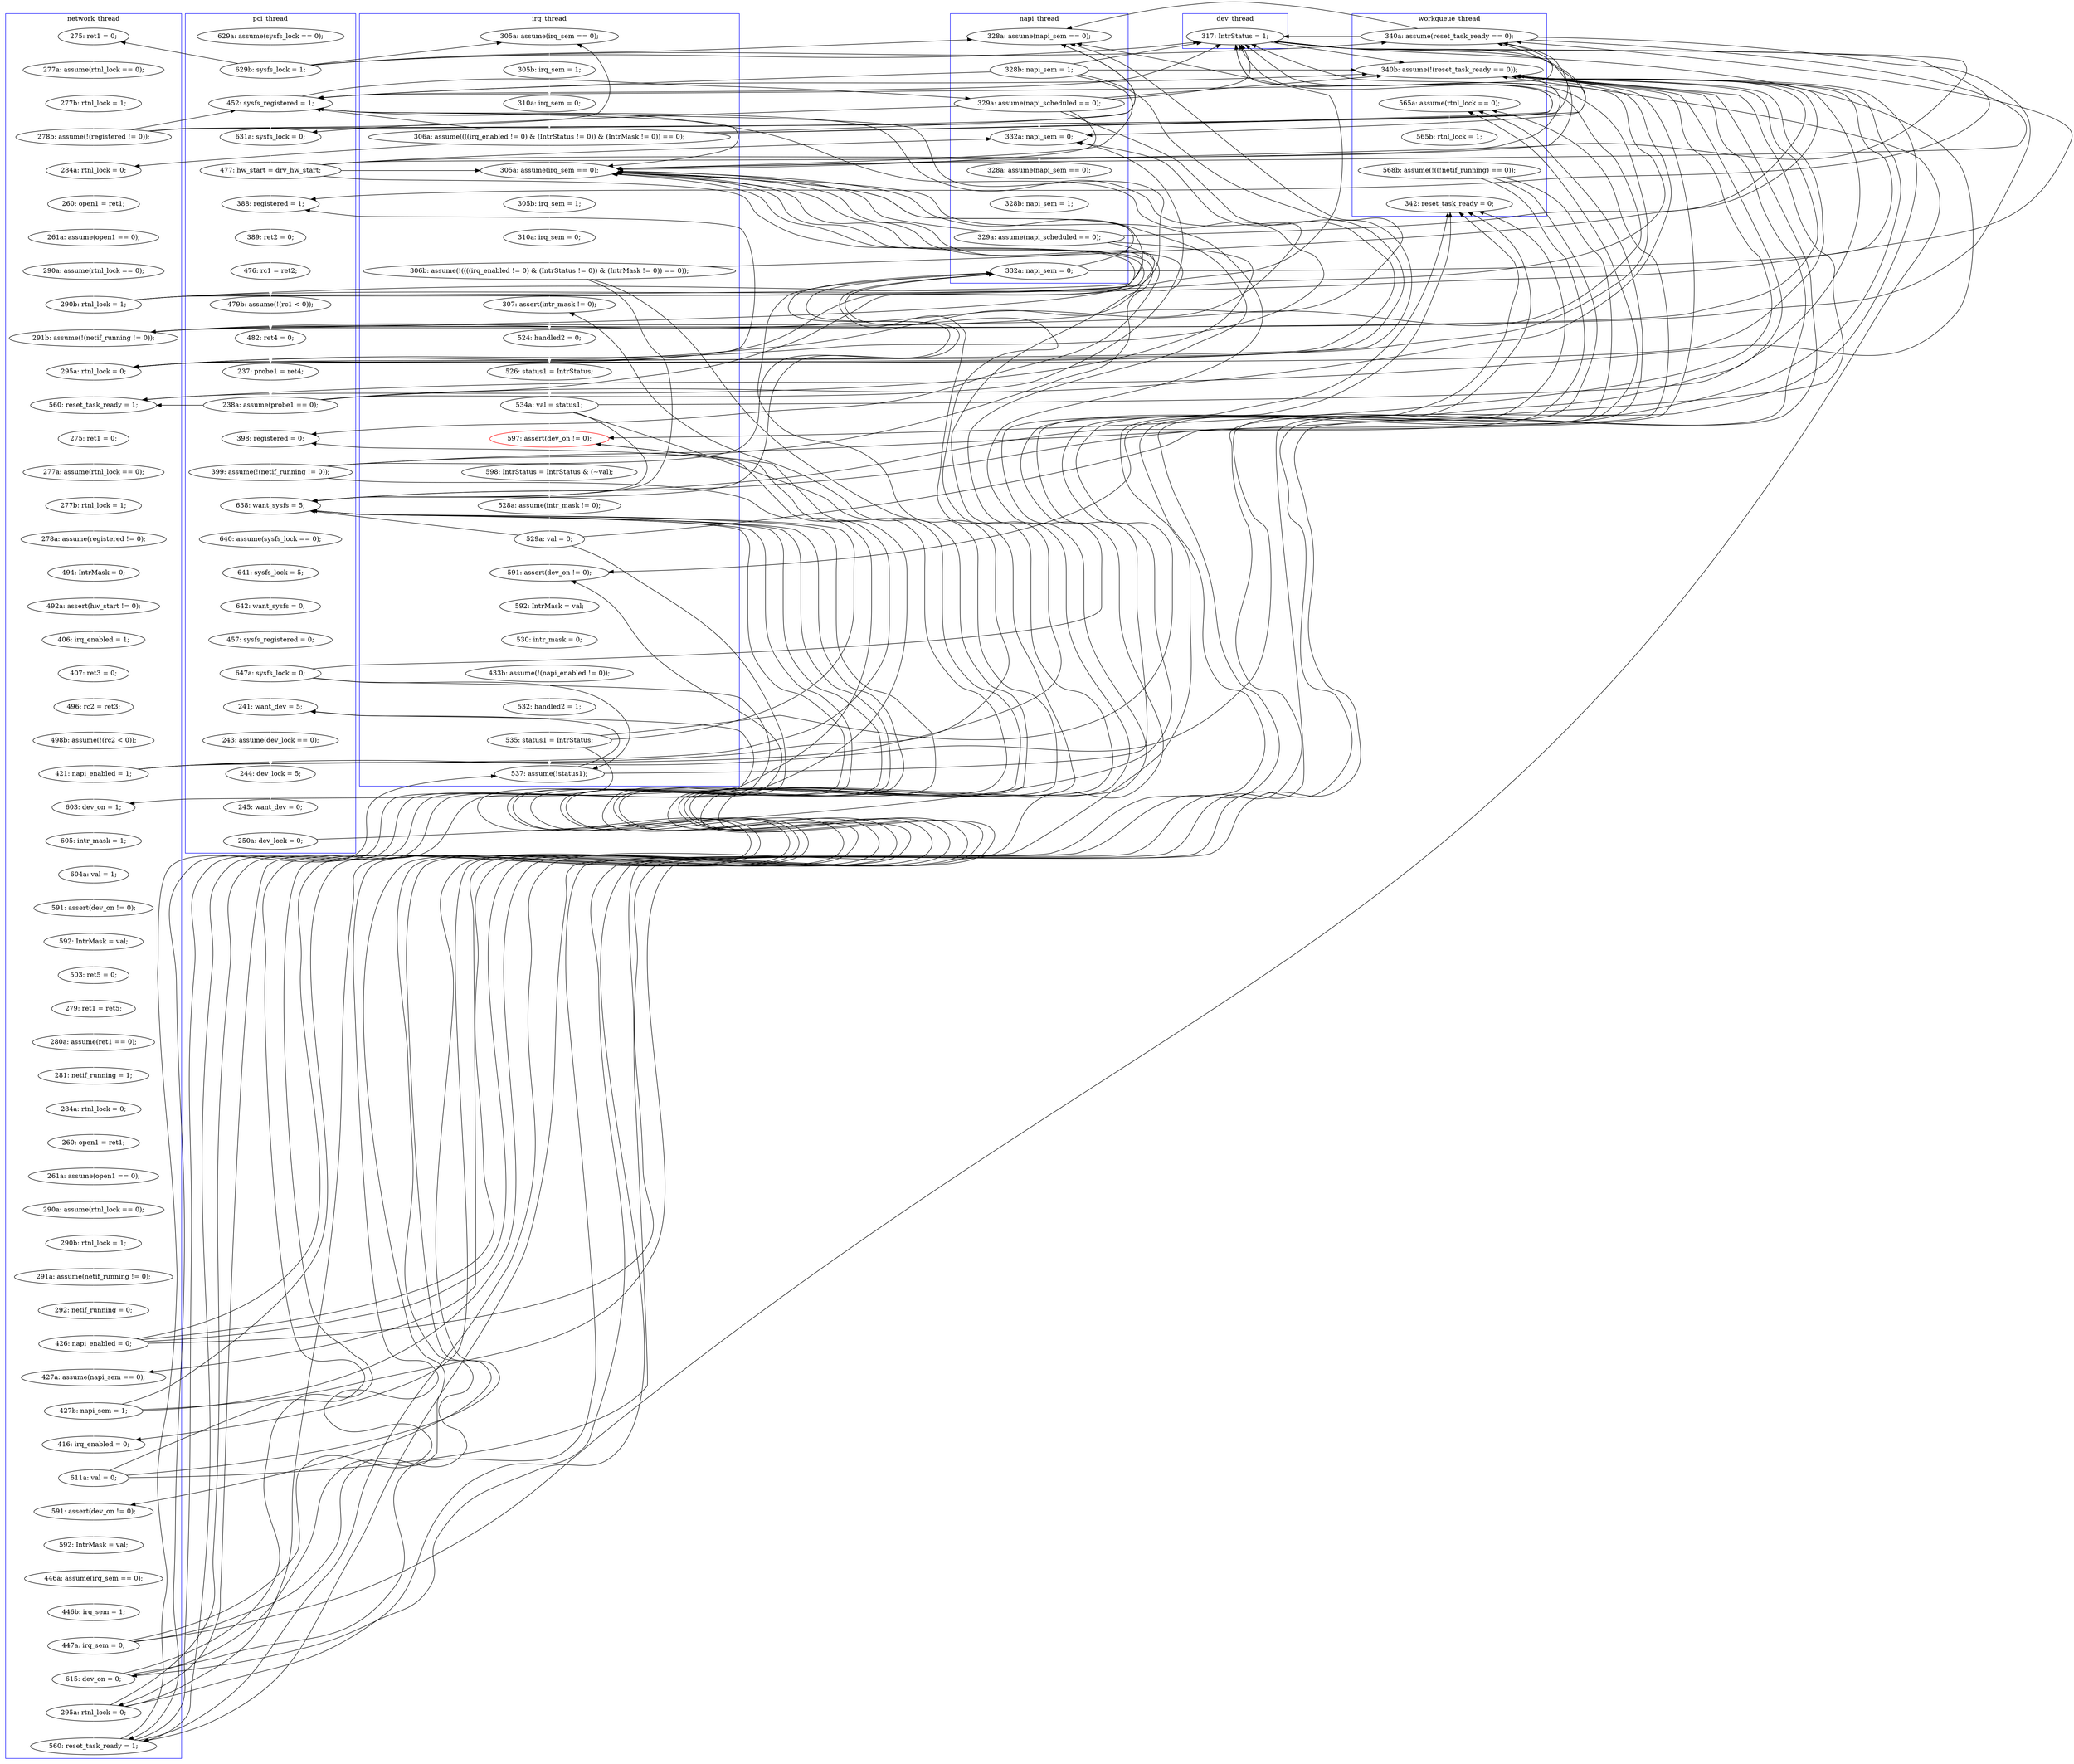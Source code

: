 digraph Counterexample {
	244 -> 261 [color = black, style = solid, constraint = false]
	109 -> 153 [color = white, style = solid]
	242 -> 244 [color = white, style = solid]
	109 -> 225 [color = black, style = solid, constraint = false]
	58 -> 71 [color = black, style = solid, constraint = false]
	45 -> 79 [color = black, style = solid, constraint = false]
	77 -> 195 [color = black, style = solid, constraint = false]
	269 -> 270 [color = white, style = solid]
	151 -> 195 [color = black, style = solid, constraint = false]
	200 -> 204 [color = white, style = solid]
	112 -> 113 [color = white, style = solid]
	153 -> 155 [color = white, style = solid]
	30 -> 31 [color = white, style = solid]
	225 -> 228 [color = black, style = solid, constraint = false]
	56 -> 58 [color = white, style = solid]
	74 -> 92 [color = white, style = solid]
	115 -> 153 [color = black, style = solid, constraint = false]
	170 -> 171 [color = white, style = solid]
	226 -> 228 [color = black, style = solid, constraint = false]
	199 -> 225 [color = black, style = solid, constraint = false]
	71 -> 76 [color = black, style = solid, constraint = false]
	179 -> 181 [color = white, style = solid]
	77 -> 80 [color = white, style = solid]
	244 -> 301 [color = white, style = solid]
	69 -> 79 [color = black, style = solid, constraint = false]
	80 -> 225 [color = black, style = solid, constraint = false]
	155 -> 157 [color = black, style = solid, constraint = false]
	214 -> 215 [color = black, style = solid, constraint = false]
	199 -> 261 [color = black, style = solid, constraint = false]
	69 -> 95 [color = black, style = solid, constraint = false]
	79 -> 195 [color = black, style = solid, constraint = false]
	188 -> 189 [color = black, style = solid, constraint = false]
	77 -> 95 [color = black, style = solid, constraint = false]
	92 -> 110 [color = black, style = solid, constraint = false]
	275 -> 276 [color = black, style = solid, constraint = false]
	41 -> 45 [color = white, style = solid]
	187 -> 261 [color = black, style = solid, constraint = false]
	74 -> 195 [color = black, style = solid, constraint = false]
	169 -> 170 [color = white, style = solid]
	190 -> 195 [color = black, style = solid, constraint = false]
	69 -> 76 [color = black, style = solid, constraint = false]
	101 -> 104 [color = white, style = solid]
	188 -> 261 [color = black, style = solid, constraint = false]
	275 -> 282 [color = black, style = solid, constraint = false]
	276 -> 282 [color = black, style = solid, constraint = false]
	268 -> 269 [color = white, style = solid]
	84 -> 195 [color = black, style = solid, constraint = false]
	45 -> 54 [color = black, style = solid, constraint = false]
	236 -> 276 [color = white, style = solid]
	276 -> 287 [color = black, style = solid, constraint = false]
	77 -> 225 [color = black, style = solid, constraint = false]
	235 -> 261 [color = black, style = solid, constraint = false]
	45 -> 95 [color = black, style = solid, constraint = false]
	292 -> 293 [color = white, style = solid]
	31 -> 54 [color = black, style = solid, constraint = false]
	187 -> 225 [color = black, style = solid, constraint = false]
	214 -> 261 [color = black, style = solid, constraint = false]
	155 -> 195 [color = black, style = solid, constraint = false]
	31 -> 71 [color = black, style = solid, constraint = false]
	80 -> 82 [color = black, style = solid, constraint = false]
	105 -> 106 [color = white, style = solid]
	115 -> 122 [color = black, style = solid, constraint = false]
	113 -> 115 [color = white, style = solid]
	151 -> 157 [color = white, style = solid]
	165 -> 166 [color = white, style = solid]
	235 -> 236 [color = black, style = solid, constraint = false]
	276 -> 301 [color = black, style = solid, constraint = false]
	92 -> 99 [color = black, style = solid, constraint = false]
	64 -> 68 [color = white, style = solid]
	128 -> 129 [color = white, style = solid]
	115 -> 225 [color = black, style = solid, constraint = false]
	79 -> 95 [color = black, style = solid, constraint = false]
	151 -> 153 [color = black, style = solid, constraint = false]
	206 -> 211 [color = white, style = solid]
	138 -> 143 [color = white, style = solid]
	132 -> 137 [color = white, style = solid]
	178 -> 179 [color = white, style = solid]
	95 -> 195 [color = black, style = solid, constraint = false]
	92 -> 195 [color = black, style = solid, constraint = false]
	190 -> 261 [color = black, style = solid, constraint = false]
	144 -> 145 [color = white, style = solid]
	226 -> 241 [color = black, style = solid, constraint = false]
	45 -> 60 [color = white, style = solid]
	69 -> 71 [color = black, style = solid, constraint = false]
	79 -> 80 [color = black, style = solid, constraint = false]
	45 -> 76 [color = black, style = solid, constraint = false]
	195 -> 196 [color = white, style = solid]
	235 -> 247 [color = white, style = solid]
	155 -> 225 [color = black, style = solid, constraint = false]
	84 -> 95 [color = black, style = solid, constraint = false]
	229 -> 234 [color = white, style = solid]
	80 -> 195 [color = black, style = solid, constraint = false]
	143 -> 144 [color = white, style = solid]
	54 -> 55 [color = white, style = solid]
	71 -> 195 [color = black, style = solid, constraint = false]
	216 -> 221 [color = white, style = solid]
	158 -> 159 [color = white, style = solid]
	77 -> 92 [color = black, style = solid, constraint = false]
	204 -> 225 [color = black, style = solid, constraint = false]
	137 -> 138 [color = white, style = solid]
	225 -> 241 [color = white, style = solid]
	223 -> 261 [color = black, style = solid, constraint = false]
	115 -> 195 [color = black, style = solid, constraint = false]
	155 -> 188 [color = black, style = solid, constraint = false]
	80 -> 95 [color = black, style = solid, constraint = false]
	84 -> 225 [color = black, style = solid, constraint = false]
	122 -> 128 [color = white, style = solid]
	282 -> 287 [color = black, style = solid, constraint = false]
	175 -> 178 [color = white, style = solid]
	71 -> 79 [color = black, style = solid, constraint = false]
	223 -> 226 [color = white, style = solid]
	129 -> 130 [color = white, style = solid]
	189 -> 190 [color = white, style = solid]
	223 -> 228 [color = black, style = solid, constraint = false]
	236 -> 261 [color = black, style = solid, constraint = false]
	79 -> 225 [color = black, style = solid, constraint = false]
	58 -> 60 [color = black, style = solid, constraint = false]
	212 -> 214 [color = white, style = solid]
	241 -> 242 [color = white, style = solid]
	74 -> 95 [color = black, style = solid, constraint = false]
	187 -> 195 [color = black, style = solid, constraint = false]
	261 -> 268 [color = white, style = solid]
	204 -> 215 [color = white, style = solid]
	294 -> 301 [color = black, style = solid, constraint = false]
	31 -> 38 [color = black, style = solid, constraint = false]
	151 -> 225 [color = black, style = solid, constraint = false]
	155 -> 261 [color = white, style = solid]
	74 -> 76 [color = black, style = solid, constraint = false]
	157 -> 158 [color = white, style = solid]
	99 -> 100 [color = white, style = solid]
	71 -> 225 [color = white, style = solid]
	199 -> 200 [color = black, style = solid, constraint = false]
	109 -> 110 [color = black, style = solid, constraint = false]
	58 -> 76 [color = black, style = solid, constraint = false]
	95 -> 110 [color = black, style = solid, constraint = false]
	71 -> 95 [color = black, style = solid, constraint = false]
	282 -> 301 [color = black, style = solid, constraint = false]
	76 -> 77 [color = white, style = solid]
	214 -> 225 [color = black, style = solid, constraint = false]
	92 -> 95 [color = black, style = solid, constraint = false]
	247 -> 248 [color = white, style = solid]
	228 -> 229 [color = white, style = solid]
	68 -> 69 [color = white, style = solid]
	187 -> 188 [color = black, style = solid, constraint = false]
	110 -> 112 [color = white, style = solid]
	71 -> 74 [color = black, style = solid, constraint = false]
	222 -> 223 [color = white, style = solid]
	60 -> 61 [color = white, style = solid]
	199 -> 206 [color = white, style = solid]
	80 -> 110 [color = white, style = solid]
	257 -> 261 [color = black, style = solid, constraint = false]
	79 -> 82 [color = white, style = solid]
	236 -> 247 [color = black, style = solid, constraint = false]
	226 -> 261 [color = black, style = solid, constraint = false]
	79 -> 92 [color = black, style = solid, constraint = false]
	182 -> 187 [color = white, style = solid]
	161 -> 162 [color = white, style = solid]
	190 -> 225 [color = black, style = solid, constraint = false]
	254 -> 256 [color = white, style = solid]
	100 -> 101 [color = white, style = solid]
	256 -> 257 [color = white, style = solid]
	84 -> 110 [color = black, style = solid, constraint = false]
	31 -> 76 [color = black, style = solid, constraint = false]
	250 -> 254 [color = white, style = solid]
	31 -> 79 [color = white, style = solid]
	257 -> 276 [color = black, style = solid, constraint = false]
	190 -> 200 [color = white, style = solid]
	248 -> 250 [color = white, style = solid]
	287 -> 291 [color = white, style = solid]
	211 -> 212 [color = white, style = solid]
	225 -> 226 [color = black, style = solid, constraint = false]
	226 -> 236 [color = white, style = solid]
	223 -> 225 [color = black, style = solid, constraint = false]
	92 -> 225 [color = black, style = solid, constraint = false]
	273 -> 275 [color = white, style = solid]
	188 -> 195 [color = black, style = solid, constraint = false]
	77 -> 79 [color = black, style = solid, constraint = false]
	115 -> 188 [color = white, style = solid]
	69 -> 195 [color = black, style = solid, constraint = false]
	95 -> 225 [color = black, style = solid, constraint = false]
	58 -> 195 [color = white, style = solid]
	104 -> 105 [color = white, style = solid]
	215 -> 216 [color = white, style = solid]
	109 -> 122 [color = black, style = solid, constraint = false]
	74 -> 79 [color = black, style = solid, constraint = false]
	40 -> 41 [color = white, style = solid]
	80 -> 92 [color = black, style = solid, constraint = false]
	38 -> 40 [color = white, style = solid]
	61 -> 64 [color = white, style = solid]
	166 -> 169 [color = white, style = solid]
	151 -> 188 [color = black, style = solid, constraint = false]
	235 -> 241 [color = black, style = solid, constraint = false]
	109 -> 195 [color = black, style = solid, constraint = false]
	188 -> 225 [color = black, style = solid, constraint = false]
	204 -> 261 [color = black, style = solid, constraint = false]
	236 -> 241 [color = black, style = solid, constraint = false]
	291 -> 292 [color = white, style = solid]
	181 -> 182 [color = white, style = solid]
	293 -> 294 [color = white, style = solid]
	74 -> 225 [color = black, style = solid, constraint = false]
	148 -> 151 [color = white, style = solid]
	275 -> 301 [color = black, style = solid, constraint = false]
	55 -> 56 [color = white, style = solid]
	45 -> 71 [color = black, style = solid, constraint = false]
	69 -> 74 [color = white, style = solid]
	244 -> 276 [color = black, style = solid, constraint = false]
	84 -> 92 [color = black, style = solid, constraint = false]
	31 -> 95 [color = black, style = solid, constraint = false]
	58 -> 79 [color = black, style = solid, constraint = false]
	244 -> 247 [color = black, style = solid, constraint = false]
	257 -> 282 [color = white, style = solid]
	196 -> 197 [color = white, style = solid]
	172 -> 175 [color = white, style = solid]
	145 -> 148 [color = white, style = solid]
	171 -> 172 [color = white, style = solid]
	162 -> 165 [color = white, style = solid]
	92 -> 122 [color = white, style = solid]
	275 -> 287 [color = white, style = solid]
	95 -> 122 [color = black, style = solid, constraint = false]
	106 -> 109 [color = white, style = solid]
	84 -> 99 [color = white, style = solid]
	214 -> 228 [color = white, style = solid]
	225 -> 261 [color = black, style = solid, constraint = false]
	257 -> 301 [color = black, style = solid, constraint = false]
	82 -> 84 [color = white, style = solid]
	234 -> 235 [color = white, style = solid]
	159 -> 161 [color = white, style = solid]
	130 -> 132 [color = white, style = solid]
	204 -> 206 [color = black, style = solid, constraint = false]
	221 -> 222 [color = white, style = solid]
	58 -> 95 [color = black, style = solid, constraint = false]
	95 -> 99 [color = black, style = solid, constraint = false]
	270 -> 273 [color = white, style = solid]
	187 -> 189 [color = white, style = solid]
	197 -> 199 [color = white, style = solid]
	subgraph cluster7 {
		label = dev_thread
		color = blue
		95  [label = "317: IntrStatus = 1;"]
	}
	subgraph cluster1 {
		label = pci_thread
		color = blue
		292  [label = "244: dev_lock = 5;"]
		105  [label = "482: ret4 = 0;"]
		269  [label = "641: sysfs_lock = 5;"]
		270  [label = "642: want_sysfs = 0;"]
		84  [label = "477: hw_start = drv_hw_start;"]
		99  [label = "388: registered = 1;"]
		293  [label = "245: want_dev = 0;"]
		261  [label = "638: want_sysfs = 5;"]
		273  [label = "457: sysfs_registered = 0;"]
		155  [label = "399: assume(!(netif_running != 0));"]
		294  [label = "250a: dev_lock = 0;"]
		31  [label = "629b: sysfs_lock = 1;"]
		79  [label = "452: sysfs_registered = 1;"]
		101  [label = "476: rc1 = ret2;"]
		153  [label = "398: registered = 0;"]
		100  [label = "389: ret2 = 0;"]
		287  [label = "241: want_dev = 5;"]
		82  [label = "631a: sysfs_lock = 0;"]
		30  [label = "629a: assume(sysfs_lock == 0);"]
		106  [label = "237: probe1 = ret4;"]
		104  [label = "479b: assume(!(rc1 < 0));"]
		109  [label = "238a: assume(probe1 == 0);"]
		291  [label = "243: assume(dev_lock == 0);"]
		275  [label = "647a: sysfs_lock = 0;"]
		268  [label = "640: assume(sysfs_lock == 0);"]
	}
	subgraph cluster4 {
		label = napi_thread
		color = blue
		76  [label = "328a: assume(napi_sem == 0);"]
		112  [label = "328a: assume(napi_sem == 0);"]
		80  [label = "329a: assume(napi_scheduled == 0);"]
		115  [label = "329a: assume(napi_scheduled == 0);"]
		77  [label = "328b: napi_sem = 1;"]
		113  [label = "328b: napi_sem = 1;"]
		188  [label = "332a: napi_sem = 0;"]
		110  [label = "332a: napi_sem = 0;"]
	}
	subgraph cluster5 {
		label = workqueue_thread
		color = blue
		244  [label = "568b: assume(!((!netif_running) == 0));"]
		225  [label = "340b: assume(!(reset_task_ready == 0));"]
		71  [label = "340a: assume(reset_task_ready == 0);"]
		242  [label = "565b: rtnl_lock = 1;"]
		241  [label = "565a: assume(rtnl_lock == 0);"]
		301  [label = "342: reset_task_ready = 0;"]
	}
	subgraph cluster2 {
		label = network_thread
		color = blue
		166  [label = "279: ret1 = ret5;"]
		92  [label = "295a: rtnl_lock = 0;"]
		170  [label = "281: netif_running = 1;"]
		74  [label = "291b: assume(!(netif_running != 0));"]
		128  [label = "275: ret1 = 0;"]
		204  [label = "611a: val = 0;"]
		60  [label = "284a: rtnl_lock = 0;"]
		159  [label = "604a: val = 1;"]
		145  [label = "496: rc2 = ret3;"]
		216  [label = "592: IntrMask = val;"]
		38  [label = "275: ret1 = 0;"]
		143  [label = "406: irq_enabled = 1;"]
		223  [label = "447a: irq_sem = 0;"]
		236  [label = "295a: rtnl_lock = 0;"]
		129  [label = "277a: assume(rtnl_lock == 0);"]
		215  [label = "591: assert(dev_on != 0);"]
		137  [label = "494: IntrMask = 0;"]
		68  [label = "290a: assume(rtnl_lock == 0);"]
		41  [label = "277b: rtnl_lock = 1;"]
		130  [label = "277b: rtnl_lock = 1;"]
		69  [label = "290b: rtnl_lock = 1;"]
		61  [label = "260: open1 = ret1;"]
		157  [label = "603: dev_on = 1;"]
		182  [label = "292: netif_running = 0;"]
		181  [label = "291a: assume(netif_running != 0);"]
		190  [label = "427b: napi_sem = 1;"]
		276  [label = "560: reset_task_ready = 1;"]
		172  [label = "260: open1 = ret1;"]
		221  [label = "446a: assume(irq_sem == 0);"]
		200  [label = "416: irq_enabled = 0;"]
		169  [label = "280a: assume(ret1 == 0);"]
		178  [label = "290a: assume(rtnl_lock == 0);"]
		132  [label = "278a: assume(registered != 0);"]
		45  [label = "278b: assume(!(registered != 0));"]
		64  [label = "261a: assume(open1 == 0);"]
		171  [label = "284a: rtnl_lock = 0;"]
		175  [label = "261a: assume(open1 == 0);"]
		138  [label = "492a: assert(hw_start != 0);"]
		158  [label = "605: intr_mask = 1;"]
		165  [label = "503: ret5 = 0;"]
		122  [label = "560: reset_task_ready = 1;"]
		226  [label = "615: dev_on = 0;"]
		148  [label = "498b: assume(!(rc2 < 0));"]
		40  [label = "277a: assume(rtnl_lock == 0);"]
		222  [label = "446b: irq_sem = 1;"]
		179  [label = "290b: rtnl_lock = 1;"]
		144  [label = "407: ret3 = 0;"]
		187  [label = "426: napi_enabled = 0;"]
		151  [label = "421: napi_enabled = 1;"]
		189  [label = "427a: assume(napi_sem == 0);"]
		161  [label = "591: assert(dev_on != 0);"]
		162  [label = "592: IntrMask = val;"]
	}
	subgraph cluster3 {
		label = irq_thread
		color = blue
		248  [label = "592: IntrMask = val;"]
		54  [label = "305a: assume(irq_sem == 0);"]
		257  [label = "535: status1 = IntrStatus;"]
		282  [label = "537: assume(!status1);"]
		247  [label = "591: assert(dev_on != 0);"]
		199  [label = "306b: assume(!((((irq_enabled != 0) & (IntrStatus != 0)) & (IntrMask != 0)) == 0));"]
		196  [label = "305b: irq_sem = 1;"]
		234  [label = "528a: assume(intr_mask != 0);"]
		235  [label = "529a: val = 0;"]
		197  [label = "310a: irq_sem = 0;"]
		229  [label = "598: IntrStatus = IntrStatus & (~val);"]
		56  [label = "310a: irq_sem = 0;"]
		206  [label = "307: assert(intr_mask != 0);"]
		211  [label = "524: handled2 = 0;"]
		228  [label = "597: assert(dev_on != 0);", color = red]
		195  [label = "305a: assume(irq_sem == 0);"]
		212  [label = "526: status1 = IntrStatus;"]
		250  [label = "530: intr_mask = 0;"]
		256  [label = "532: handled2 = 1;"]
		55  [label = "305b: irq_sem = 1;"]
		214  [label = "534a: val = status1;"]
		58  [label = "306a: assume((((irq_enabled != 0) & (IntrStatus != 0)) & (IntrMask != 0)) == 0);"]
		254  [label = "433b: assume(!(napi_enabled != 0));"]
	}
}